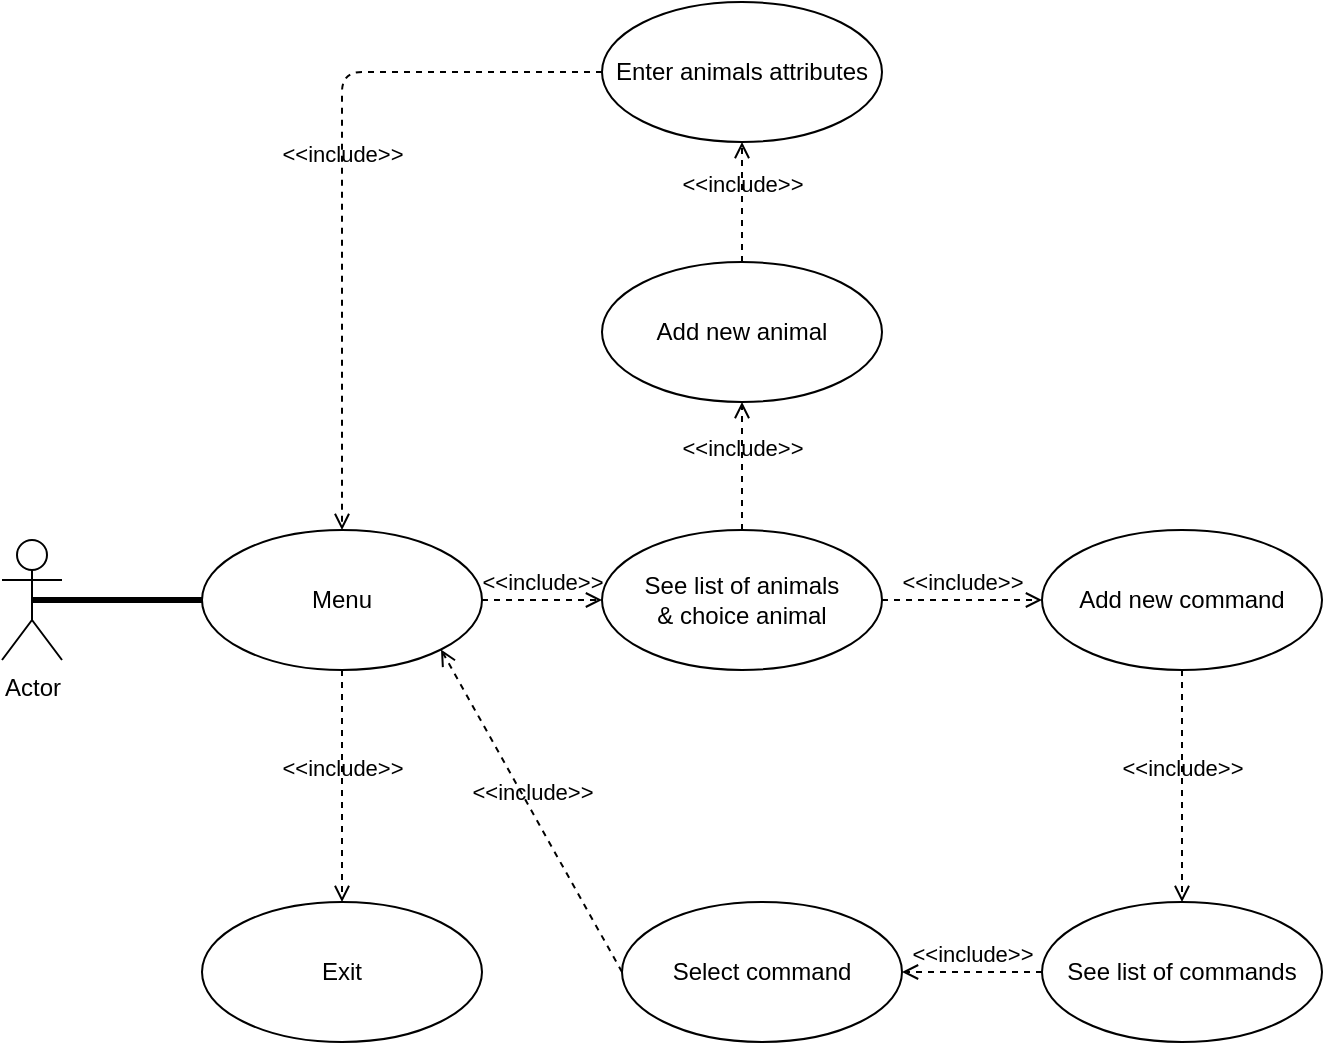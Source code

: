 <mxfile>
    <diagram id="0afjRv207EA1lHhhsC9-" name="Страница 1">
        <mxGraphModel dx="1008" dy="576" grid="1" gridSize="10" guides="1" tooltips="1" connect="1" arrows="1" fold="1" page="1" pageScale="1" pageWidth="1169" pageHeight="827" math="0" shadow="0">
            <root>
                <mxCell id="0"/>
                <mxCell id="1" parent="0"/>
                <mxCell id="2" value="Actor" style="shape=umlActor;verticalLabelPosition=bottom;verticalAlign=top;html=1;" vertex="1" parent="1">
                    <mxGeometry x="200" y="349" width="30" height="60" as="geometry"/>
                </mxCell>
                <mxCell id="3" value="Menu" style="ellipse;whiteSpace=wrap;html=1;" vertex="1" parent="1">
                    <mxGeometry x="300" y="344" width="140" height="70" as="geometry"/>
                </mxCell>
                <mxCell id="4" value="See list of animals &amp;amp;&amp;nbsp;choice animal" style="ellipse;whiteSpace=wrap;html=1;" vertex="1" parent="1">
                    <mxGeometry x="500" y="344" width="140" height="70" as="geometry"/>
                </mxCell>
                <mxCell id="5" value="Exit" style="ellipse;whiteSpace=wrap;html=1;" vertex="1" parent="1">
                    <mxGeometry x="300" y="530" width="140" height="70" as="geometry"/>
                </mxCell>
                <mxCell id="8" value="&amp;lt;&amp;lt;include&amp;gt;&amp;gt;" style="html=1;verticalAlign=bottom;labelBackgroundColor=none;endArrow=open;endFill=0;dashed=1;exitX=1;exitY=0.5;exitDx=0;exitDy=0;entryX=0;entryY=0.5;entryDx=0;entryDy=0;" edge="1" parent="1" source="3" target="4">
                    <mxGeometry width="160" relative="1" as="geometry">
                        <mxPoint x="600" y="434" as="sourcePoint"/>
                        <mxPoint x="760" y="434" as="targetPoint"/>
                    </mxGeometry>
                </mxCell>
                <mxCell id="11" value="" style="endArrow=none;startArrow=none;endFill=0;startFill=0;endSize=8;html=1;verticalAlign=bottom;labelBackgroundColor=none;strokeWidth=3;exitX=0.5;exitY=0.5;exitDx=0;exitDy=0;exitPerimeter=0;entryX=0;entryY=0.5;entryDx=0;entryDy=0;" edge="1" parent="1" source="2" target="3">
                    <mxGeometry width="160" relative="1" as="geometry">
                        <mxPoint x="600" y="434" as="sourcePoint"/>
                        <mxPoint x="760" y="434" as="targetPoint"/>
                    </mxGeometry>
                </mxCell>
                <mxCell id="12" value="Add new animal" style="ellipse;whiteSpace=wrap;html=1;" vertex="1" parent="1">
                    <mxGeometry x="500" y="210" width="140" height="70" as="geometry"/>
                </mxCell>
                <mxCell id="13" value="&amp;lt;&amp;lt;include&amp;gt;&amp;gt;" style="html=1;verticalAlign=bottom;labelBackgroundColor=none;endArrow=open;endFill=0;dashed=1;exitX=0.5;exitY=0;exitDx=0;exitDy=0;entryX=0.5;entryY=1;entryDx=0;entryDy=0;" edge="1" parent="1" source="4" target="12">
                    <mxGeometry width="160" relative="1" as="geometry">
                        <mxPoint x="600" y="184" as="sourcePoint"/>
                        <mxPoint x="760" y="184" as="targetPoint"/>
                        <Array as="points"/>
                    </mxGeometry>
                </mxCell>
                <mxCell id="14" value="Add new command" style="ellipse;whiteSpace=wrap;html=1;" vertex="1" parent="1">
                    <mxGeometry x="720" y="344" width="140" height="70" as="geometry"/>
                </mxCell>
                <mxCell id="15" value="&amp;lt;&amp;lt;include&amp;gt;&amp;gt;" style="html=1;verticalAlign=bottom;labelBackgroundColor=none;endArrow=open;endFill=0;dashed=1;exitX=1;exitY=0.5;exitDx=0;exitDy=0;entryX=0;entryY=0.5;entryDx=0;entryDy=0;" edge="1" parent="1" source="4" target="14">
                    <mxGeometry width="160" relative="1" as="geometry">
                        <mxPoint x="600" y="304" as="sourcePoint"/>
                        <mxPoint x="760" y="304" as="targetPoint"/>
                        <Array as="points"/>
                    </mxGeometry>
                </mxCell>
                <mxCell id="16" value="See list of commands" style="ellipse;whiteSpace=wrap;html=1;" vertex="1" parent="1">
                    <mxGeometry x="720" y="530" width="140" height="70" as="geometry"/>
                </mxCell>
                <mxCell id="18" value="Select command" style="ellipse;whiteSpace=wrap;html=1;" vertex="1" parent="1">
                    <mxGeometry x="510" y="530" width="140" height="70" as="geometry"/>
                </mxCell>
                <mxCell id="20" value="&amp;lt;&amp;lt;include&amp;gt;&amp;gt;" style="html=1;verticalAlign=bottom;labelBackgroundColor=none;endArrow=open;endFill=0;dashed=1;exitX=0;exitY=0.5;exitDx=0;exitDy=0;entryX=1;entryY=0.5;entryDx=0;entryDy=0;" edge="1" parent="1" source="16" target="18">
                    <mxGeometry width="160" relative="1" as="geometry">
                        <mxPoint x="600" y="304" as="sourcePoint"/>
                        <mxPoint x="760" y="304" as="targetPoint"/>
                    </mxGeometry>
                </mxCell>
                <mxCell id="25" value="&amp;lt;&amp;lt;include&amp;gt;&amp;gt;" style="html=1;verticalAlign=bottom;labelBackgroundColor=none;endArrow=open;endFill=0;dashed=1;exitX=0.5;exitY=1;exitDx=0;exitDy=0;entryX=0.5;entryY=0;entryDx=0;entryDy=0;entryPerimeter=0;" edge="1" parent="1" source="3" target="5">
                    <mxGeometry width="160" relative="1" as="geometry">
                        <mxPoint x="600" y="304" as="sourcePoint"/>
                        <mxPoint x="760" y="304" as="targetPoint"/>
                    </mxGeometry>
                </mxCell>
                <mxCell id="37" value="&amp;lt;&amp;lt;include&amp;gt;&amp;gt;" style="html=1;verticalAlign=bottom;labelBackgroundColor=none;endArrow=open;endFill=0;dashed=1;exitX=0.5;exitY=1;exitDx=0;exitDy=0;entryX=0.5;entryY=0;entryDx=0;entryDy=0;" edge="1" parent="1" source="14" target="16">
                    <mxGeometry width="160" relative="1" as="geometry">
                        <mxPoint x="710" y="430" as="sourcePoint"/>
                        <mxPoint x="870" y="430" as="targetPoint"/>
                        <Array as="points"/>
                    </mxGeometry>
                </mxCell>
                <mxCell id="38" value="Enter animals attributes" style="ellipse;whiteSpace=wrap;html=1;" vertex="1" parent="1">
                    <mxGeometry x="500" y="80" width="140" height="70" as="geometry"/>
                </mxCell>
                <mxCell id="39" value="&amp;lt;&amp;lt;include&amp;gt;&amp;gt;" style="html=1;verticalAlign=bottom;labelBackgroundColor=none;endArrow=open;endFill=0;dashed=1;exitX=0.5;exitY=0;exitDx=0;exitDy=0;entryX=0.5;entryY=1;entryDx=0;entryDy=0;" edge="1" parent="1" source="12" target="38">
                    <mxGeometry width="160" relative="1" as="geometry">
                        <mxPoint x="710" y="430" as="sourcePoint"/>
                        <mxPoint x="870" y="430" as="targetPoint"/>
                    </mxGeometry>
                </mxCell>
                <mxCell id="40" value="&amp;lt;&amp;lt;include&amp;gt;&amp;gt;" style="html=1;verticalAlign=bottom;labelBackgroundColor=none;endArrow=open;endFill=0;dashed=1;exitX=0;exitY=0.5;exitDx=0;exitDy=0;entryX=0.5;entryY=0;entryDx=0;entryDy=0;" edge="1" parent="1" source="38" target="3">
                    <mxGeometry width="160" relative="1" as="geometry">
                        <mxPoint x="710" y="340" as="sourcePoint"/>
                        <mxPoint x="870" y="340" as="targetPoint"/>
                        <Array as="points">
                            <mxPoint x="370" y="115"/>
                        </Array>
                    </mxGeometry>
                </mxCell>
                <mxCell id="41" value="&amp;lt;&amp;lt;include&amp;gt;&amp;gt;" style="html=1;verticalAlign=bottom;labelBackgroundColor=none;endArrow=open;endFill=0;dashed=1;exitX=0;exitY=0.5;exitDx=0;exitDy=0;entryX=1;entryY=1;entryDx=0;entryDy=0;" edge="1" parent="1" source="18" target="3">
                    <mxGeometry width="160" relative="1" as="geometry">
                        <mxPoint x="710" y="340" as="sourcePoint"/>
                        <mxPoint x="870" y="340" as="targetPoint"/>
                        <Array as="points"/>
                    </mxGeometry>
                </mxCell>
            </root>
        </mxGraphModel>
    </diagram>
</mxfile>